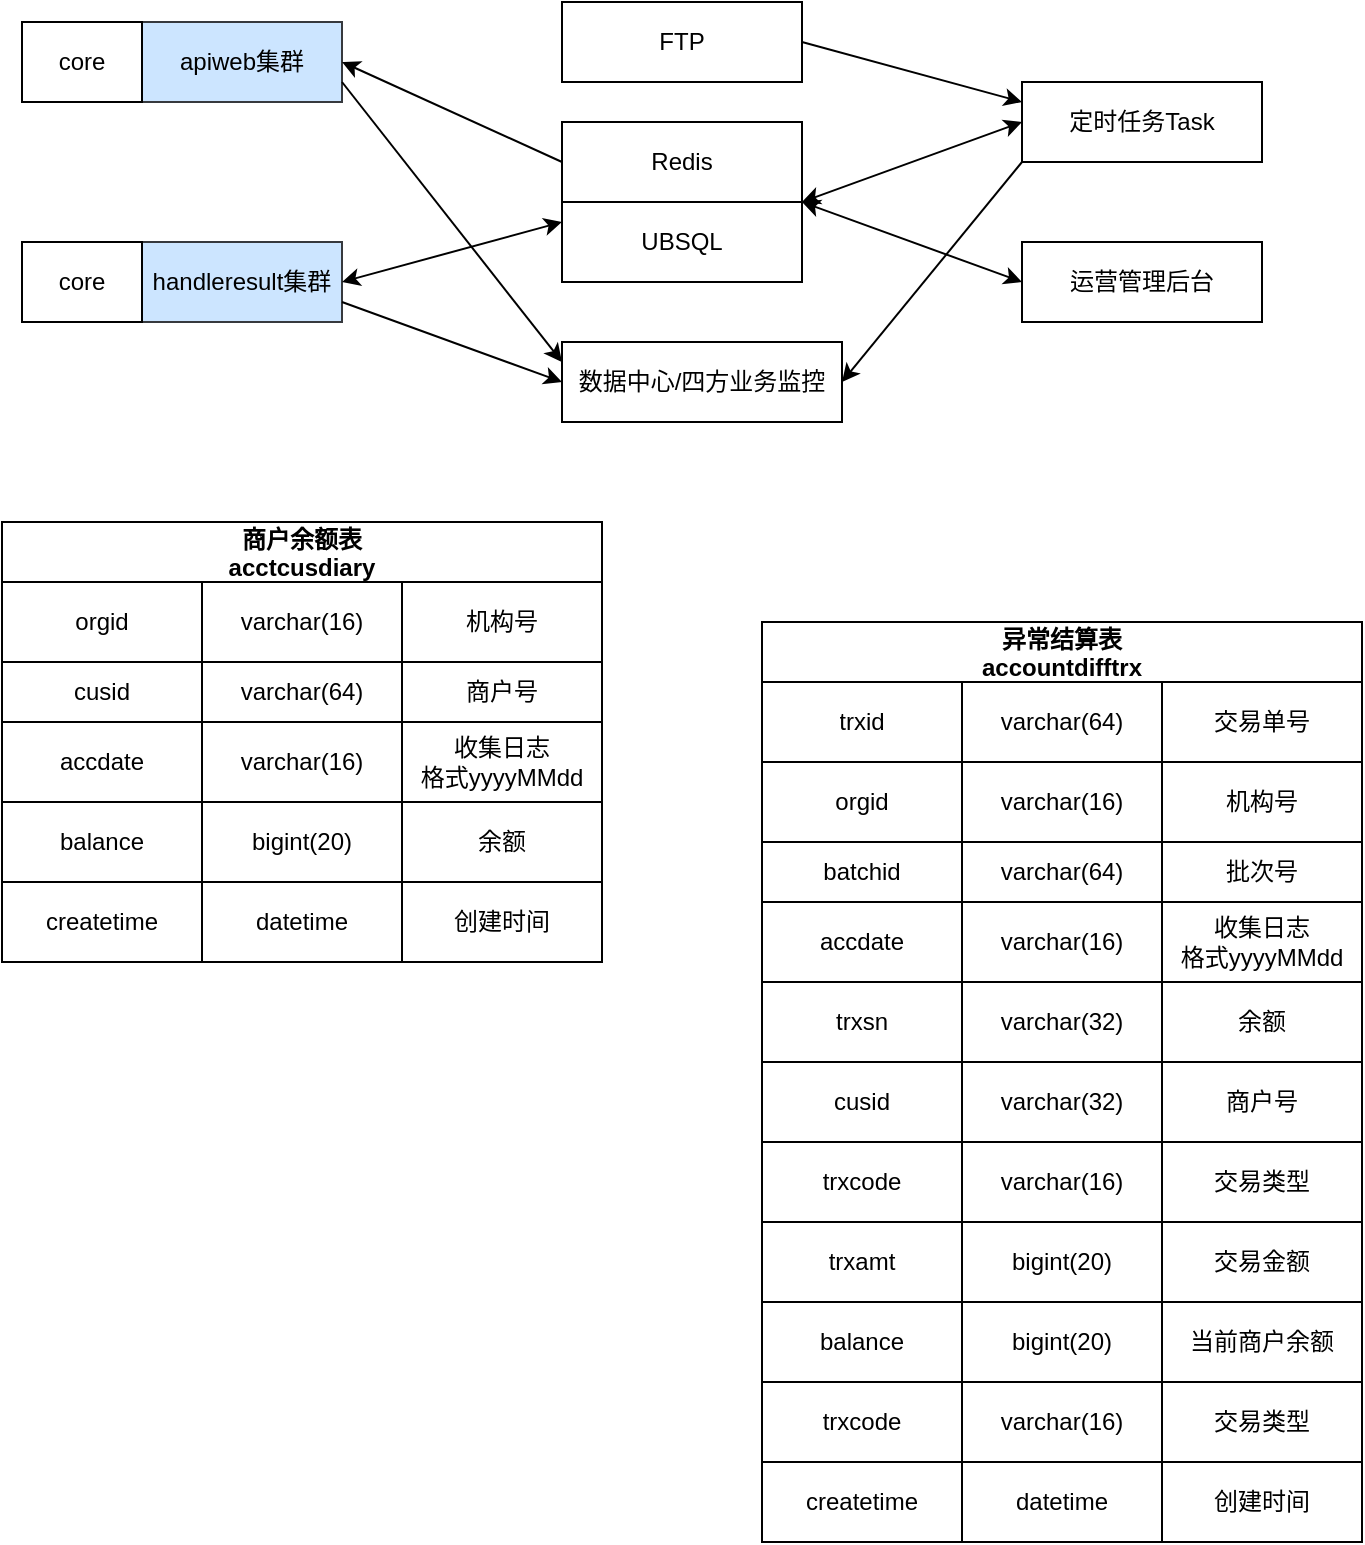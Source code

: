 <mxfile version="16.6.1" type="github">
  <diagram id="0sxe4gGRPeDVwjR-xK8e" name="Page-1">
    <mxGraphModel dx="1083" dy="582" grid="1" gridSize="10" guides="1" tooltips="1" connect="1" arrows="1" fold="1" page="1" pageScale="1" pageWidth="827" pageHeight="1169" math="0" shadow="0">
      <root>
        <mxCell id="0" />
        <mxCell id="1" parent="0" />
        <mxCell id="Rrd7tDClEeY-F5DaIt27-2" value="apiweb集群" style="rounded=0;whiteSpace=wrap;html=1;strokeColor=#36393d;fillColor=#cce5ff;" vertex="1" parent="1">
          <mxGeometry x="140" y="40" width="100" height="40" as="geometry" />
        </mxCell>
        <mxCell id="Rrd7tDClEeY-F5DaIt27-7" value="Redis" style="rounded=0;whiteSpace=wrap;html=1;strokeColor=default;" vertex="1" parent="1">
          <mxGeometry x="350" y="90" width="120" height="40" as="geometry" />
        </mxCell>
        <mxCell id="Rrd7tDClEeY-F5DaIt27-8" value="UBSQL" style="rounded=0;whiteSpace=wrap;html=1;strokeColor=default;" vertex="1" parent="1">
          <mxGeometry x="350" y="130" width="120" height="40" as="geometry" />
        </mxCell>
        <mxCell id="Rrd7tDClEeY-F5DaIt27-9" value="core" style="rounded=0;whiteSpace=wrap;html=1;strokeColor=default;" vertex="1" parent="1">
          <mxGeometry x="80" y="40" width="60" height="40" as="geometry" />
        </mxCell>
        <mxCell id="Rrd7tDClEeY-F5DaIt27-10" value="运营管理后台" style="rounded=0;whiteSpace=wrap;html=1;strokeColor=default;" vertex="1" parent="1">
          <mxGeometry x="580" y="150" width="120" height="40" as="geometry" />
        </mxCell>
        <mxCell id="Rrd7tDClEeY-F5DaIt27-11" value="定时任务Task" style="rounded=0;whiteSpace=wrap;html=1;" vertex="1" parent="1">
          <mxGeometry x="580" y="70" width="120" height="40" as="geometry" />
        </mxCell>
        <mxCell id="Rrd7tDClEeY-F5DaIt27-22" value="handleresult集群" style="rounded=0;whiteSpace=wrap;html=1;strokeColor=#36393d;fillColor=#cce5ff;" vertex="1" parent="1">
          <mxGeometry x="140" y="150" width="100" height="40" as="geometry" />
        </mxCell>
        <mxCell id="Rrd7tDClEeY-F5DaIt27-23" value="core" style="rounded=0;whiteSpace=wrap;html=1;strokeColor=default;" vertex="1" parent="1">
          <mxGeometry x="80" y="150" width="60" height="40" as="geometry" />
        </mxCell>
        <mxCell id="Rrd7tDClEeY-F5DaIt27-26" value="" style="endArrow=classic;html=1;rounded=0;exitX=0;exitY=0.5;exitDx=0;exitDy=0;entryX=1;entryY=0.5;entryDx=0;entryDy=0;" edge="1" parent="1" source="Rrd7tDClEeY-F5DaIt27-7" target="Rrd7tDClEeY-F5DaIt27-2">
          <mxGeometry width="50" height="50" relative="1" as="geometry">
            <mxPoint x="260" y="110" as="sourcePoint" />
            <mxPoint x="310" y="60" as="targetPoint" />
          </mxGeometry>
        </mxCell>
        <mxCell id="Rrd7tDClEeY-F5DaIt27-28" value="" style="endArrow=classic;startArrow=classic;html=1;rounded=0;entryX=0;entryY=0.5;entryDx=0;entryDy=0;exitX=1;exitY=0;exitDx=0;exitDy=0;" edge="1" parent="1" source="Rrd7tDClEeY-F5DaIt27-8" target="Rrd7tDClEeY-F5DaIt27-11">
          <mxGeometry width="50" height="50" relative="1" as="geometry">
            <mxPoint x="480" y="130" as="sourcePoint" />
            <mxPoint x="530" y="80" as="targetPoint" />
          </mxGeometry>
        </mxCell>
        <mxCell id="Rrd7tDClEeY-F5DaIt27-29" value="" style="endArrow=classic;startArrow=classic;html=1;rounded=0;entryX=0;entryY=0.5;entryDx=0;entryDy=0;exitX=1;exitY=0;exitDx=0;exitDy=0;" edge="1" parent="1" source="Rrd7tDClEeY-F5DaIt27-8" target="Rrd7tDClEeY-F5DaIt27-10">
          <mxGeometry width="50" height="50" relative="1" as="geometry">
            <mxPoint x="480" y="180" as="sourcePoint" />
            <mxPoint x="530" y="130" as="targetPoint" />
          </mxGeometry>
        </mxCell>
        <mxCell id="Rrd7tDClEeY-F5DaIt27-30" value="" style="endArrow=classic;startArrow=classic;html=1;rounded=0;entryX=0;entryY=0.25;entryDx=0;entryDy=0;exitX=1;exitY=0.5;exitDx=0;exitDy=0;entryPerimeter=0;" edge="1" parent="1" source="Rrd7tDClEeY-F5DaIt27-22" target="Rrd7tDClEeY-F5DaIt27-8">
          <mxGeometry width="50" height="50" relative="1" as="geometry">
            <mxPoint x="270" y="200" as="sourcePoint" />
            <mxPoint x="320" y="150" as="targetPoint" />
          </mxGeometry>
        </mxCell>
        <mxCell id="Rrd7tDClEeY-F5DaIt27-34" value="数据中心/四方业务监控" style="rounded=0;whiteSpace=wrap;html=1;strokeColor=default;" vertex="1" parent="1">
          <mxGeometry x="350" y="200" width="140" height="40" as="geometry" />
        </mxCell>
        <mxCell id="Rrd7tDClEeY-F5DaIt27-38" value="" style="endArrow=classic;html=1;rounded=0;exitX=1;exitY=0.75;exitDx=0;exitDy=0;entryX=0;entryY=0.25;entryDx=0;entryDy=0;" edge="1" parent="1" source="Rrd7tDClEeY-F5DaIt27-2" target="Rrd7tDClEeY-F5DaIt27-34">
          <mxGeometry width="50" height="50" relative="1" as="geometry">
            <mxPoint x="320" y="250" as="sourcePoint" />
            <mxPoint x="370" y="200" as="targetPoint" />
          </mxGeometry>
        </mxCell>
        <mxCell id="Rrd7tDClEeY-F5DaIt27-39" value="" style="endArrow=classic;html=1;rounded=0;entryX=1;entryY=0.5;entryDx=0;entryDy=0;exitX=0;exitY=1;exitDx=0;exitDy=0;" edge="1" parent="1" source="Rrd7tDClEeY-F5DaIt27-11" target="Rrd7tDClEeY-F5DaIt27-34">
          <mxGeometry width="50" height="50" relative="1" as="geometry">
            <mxPoint x="690" y="160" as="sourcePoint" />
            <mxPoint x="740" y="110" as="targetPoint" />
          </mxGeometry>
        </mxCell>
        <mxCell id="Rrd7tDClEeY-F5DaIt27-40" style="edgeStyle=orthogonalEdgeStyle;rounded=0;orthogonalLoop=1;jettySize=auto;html=1;exitX=0.5;exitY=1;exitDx=0;exitDy=0;" edge="1" parent="1" source="Rrd7tDClEeY-F5DaIt27-7" target="Rrd7tDClEeY-F5DaIt27-7">
          <mxGeometry relative="1" as="geometry" />
        </mxCell>
        <mxCell id="Rrd7tDClEeY-F5DaIt27-41" value="FTP" style="rounded=0;whiteSpace=wrap;html=1;strokeColor=default;" vertex="1" parent="1">
          <mxGeometry x="350" y="30" width="120" height="40" as="geometry" />
        </mxCell>
        <mxCell id="Rrd7tDClEeY-F5DaIt27-42" value="" style="endArrow=classic;html=1;rounded=0;exitX=1;exitY=0.75;exitDx=0;exitDy=0;entryX=0;entryY=0.5;entryDx=0;entryDy=0;" edge="1" parent="1" source="Rrd7tDClEeY-F5DaIt27-22" target="Rrd7tDClEeY-F5DaIt27-34">
          <mxGeometry width="50" height="50" relative="1" as="geometry">
            <mxPoint x="250" y="250" as="sourcePoint" />
            <mxPoint x="300" y="200" as="targetPoint" />
          </mxGeometry>
        </mxCell>
        <mxCell id="Rrd7tDClEeY-F5DaIt27-43" value="" style="endArrow=classic;html=1;rounded=0;exitX=1;exitY=0.5;exitDx=0;exitDy=0;entryX=0;entryY=0.25;entryDx=0;entryDy=0;" edge="1" parent="1" source="Rrd7tDClEeY-F5DaIt27-41" target="Rrd7tDClEeY-F5DaIt27-11">
          <mxGeometry width="50" height="50" relative="1" as="geometry">
            <mxPoint x="520" y="90" as="sourcePoint" />
            <mxPoint x="570" y="40" as="targetPoint" />
          </mxGeometry>
        </mxCell>
        <mxCell id="Rrd7tDClEeY-F5DaIt27-74" value="商户余额表&#xa;acctcusdiary" style="shape=table;startSize=30;container=1;collapsible=0;childLayout=tableLayout;fontStyle=1;align=center;strokeColor=default;" vertex="1" parent="1">
          <mxGeometry x="70" y="290" width="300" height="140" as="geometry" />
        </mxCell>
        <mxCell id="Rrd7tDClEeY-F5DaIt27-75" value="" style="shape=tableRow;horizontal=0;startSize=0;swimlaneHead=0;swimlaneBody=0;top=0;left=0;bottom=0;right=0;collapsible=0;dropTarget=0;fillColor=none;points=[[0,0.5],[1,0.5]];portConstraint=eastwest;strokeColor=default;" vertex="1" parent="Rrd7tDClEeY-F5DaIt27-74">
          <mxGeometry y="30" width="300" height="40" as="geometry" />
        </mxCell>
        <mxCell id="Rrd7tDClEeY-F5DaIt27-76" value="orgid" style="shape=partialRectangle;html=1;whiteSpace=wrap;connectable=0;fillColor=none;top=0;left=0;bottom=0;right=0;overflow=hidden;strokeColor=default;" vertex="1" parent="Rrd7tDClEeY-F5DaIt27-75">
          <mxGeometry width="100" height="40" as="geometry">
            <mxRectangle width="100" height="40" as="alternateBounds" />
          </mxGeometry>
        </mxCell>
        <mxCell id="Rrd7tDClEeY-F5DaIt27-77" value="varchar(16)" style="shape=partialRectangle;html=1;whiteSpace=wrap;connectable=0;fillColor=none;top=0;left=0;bottom=0;right=0;overflow=hidden;strokeColor=default;" vertex="1" parent="Rrd7tDClEeY-F5DaIt27-75">
          <mxGeometry x="100" width="100" height="40" as="geometry">
            <mxRectangle width="100" height="40" as="alternateBounds" />
          </mxGeometry>
        </mxCell>
        <mxCell id="Rrd7tDClEeY-F5DaIt27-78" value="机构号" style="shape=partialRectangle;html=1;whiteSpace=wrap;connectable=0;fillColor=none;top=0;left=0;bottom=0;right=0;overflow=hidden;strokeColor=default;" vertex="1" parent="Rrd7tDClEeY-F5DaIt27-75">
          <mxGeometry x="200" width="100" height="40" as="geometry">
            <mxRectangle width="100" height="40" as="alternateBounds" />
          </mxGeometry>
        </mxCell>
        <mxCell id="Rrd7tDClEeY-F5DaIt27-79" value="" style="shape=tableRow;horizontal=0;startSize=0;swimlaneHead=0;swimlaneBody=0;top=0;left=0;bottom=0;right=0;collapsible=0;dropTarget=0;fillColor=none;points=[[0,0.5],[1,0.5]];portConstraint=eastwest;strokeColor=default;" vertex="1" parent="Rrd7tDClEeY-F5DaIt27-74">
          <mxGeometry y="70" width="300" height="30" as="geometry" />
        </mxCell>
        <mxCell id="Rrd7tDClEeY-F5DaIt27-80" value="cusid" style="shape=partialRectangle;html=1;whiteSpace=wrap;connectable=0;fillColor=none;top=0;left=0;bottom=0;right=0;overflow=hidden;strokeColor=default;" vertex="1" parent="Rrd7tDClEeY-F5DaIt27-79">
          <mxGeometry width="100" height="30" as="geometry">
            <mxRectangle width="100" height="30" as="alternateBounds" />
          </mxGeometry>
        </mxCell>
        <mxCell id="Rrd7tDClEeY-F5DaIt27-81" value="varchar(64)" style="shape=partialRectangle;html=1;whiteSpace=wrap;connectable=0;fillColor=none;top=0;left=0;bottom=0;right=0;overflow=hidden;strokeColor=default;" vertex="1" parent="Rrd7tDClEeY-F5DaIt27-79">
          <mxGeometry x="100" width="100" height="30" as="geometry">
            <mxRectangle width="100" height="30" as="alternateBounds" />
          </mxGeometry>
        </mxCell>
        <mxCell id="Rrd7tDClEeY-F5DaIt27-82" value="商户号" style="shape=partialRectangle;html=1;whiteSpace=wrap;connectable=0;fillColor=none;top=0;left=0;bottom=0;right=0;overflow=hidden;strokeColor=default;" vertex="1" parent="Rrd7tDClEeY-F5DaIt27-79">
          <mxGeometry x="200" width="100" height="30" as="geometry">
            <mxRectangle width="100" height="30" as="alternateBounds" />
          </mxGeometry>
        </mxCell>
        <mxCell id="Rrd7tDClEeY-F5DaIt27-83" value="" style="shape=tableRow;horizontal=0;startSize=0;swimlaneHead=0;swimlaneBody=0;top=0;left=0;bottom=0;right=0;collapsible=0;dropTarget=0;fillColor=none;points=[[0,0.5],[1,0.5]];portConstraint=eastwest;strokeColor=default;" vertex="1" parent="Rrd7tDClEeY-F5DaIt27-74">
          <mxGeometry y="100" width="300" height="40" as="geometry" />
        </mxCell>
        <mxCell id="Rrd7tDClEeY-F5DaIt27-84" value="accdate" style="shape=partialRectangle;html=1;whiteSpace=wrap;connectable=0;fillColor=none;top=0;left=0;bottom=0;right=0;overflow=hidden;strokeColor=default;" vertex="1" parent="Rrd7tDClEeY-F5DaIt27-83">
          <mxGeometry width="100" height="40" as="geometry">
            <mxRectangle width="100" height="40" as="alternateBounds" />
          </mxGeometry>
        </mxCell>
        <mxCell id="Rrd7tDClEeY-F5DaIt27-85" value="varchar(16)" style="shape=partialRectangle;html=1;whiteSpace=wrap;connectable=0;fillColor=none;top=0;left=0;bottom=0;right=0;overflow=hidden;strokeColor=default;" vertex="1" parent="Rrd7tDClEeY-F5DaIt27-83">
          <mxGeometry x="100" width="100" height="40" as="geometry">
            <mxRectangle width="100" height="40" as="alternateBounds" />
          </mxGeometry>
        </mxCell>
        <mxCell id="Rrd7tDClEeY-F5DaIt27-86" value="收集日志&lt;br&gt;格式yyyyMMdd" style="shape=partialRectangle;html=1;whiteSpace=wrap;connectable=0;fillColor=none;top=0;left=0;bottom=0;right=0;overflow=hidden;strokeColor=default;" vertex="1" parent="Rrd7tDClEeY-F5DaIt27-83">
          <mxGeometry x="200" width="100" height="40" as="geometry">
            <mxRectangle width="100" height="40" as="alternateBounds" />
          </mxGeometry>
        </mxCell>
        <mxCell id="Rrd7tDClEeY-F5DaIt27-91" value="" style="shape=table;html=1;whiteSpace=wrap;startSize=0;container=1;collapsible=0;childLayout=tableLayout;strokeColor=default;" vertex="1" parent="1">
          <mxGeometry x="70" y="430" width="300" height="80" as="geometry" />
        </mxCell>
        <mxCell id="Rrd7tDClEeY-F5DaIt27-92" value="" style="shape=tableRow;horizontal=0;startSize=0;swimlaneHead=0;swimlaneBody=0;top=0;left=0;bottom=0;right=0;collapsible=0;dropTarget=0;fillColor=none;points=[[0,0.5],[1,0.5]];portConstraint=eastwest;strokeColor=default;" vertex="1" parent="Rrd7tDClEeY-F5DaIt27-91">
          <mxGeometry width="300" height="40" as="geometry" />
        </mxCell>
        <mxCell id="Rrd7tDClEeY-F5DaIt27-93" value="balance" style="shape=partialRectangle;html=1;whiteSpace=wrap;connectable=0;fillColor=none;top=0;left=0;bottom=0;right=0;overflow=hidden;strokeColor=default;" vertex="1" parent="Rrd7tDClEeY-F5DaIt27-92">
          <mxGeometry width="100" height="40" as="geometry">
            <mxRectangle width="100" height="40" as="alternateBounds" />
          </mxGeometry>
        </mxCell>
        <mxCell id="Rrd7tDClEeY-F5DaIt27-94" value="bigint(20)" style="shape=partialRectangle;html=1;whiteSpace=wrap;connectable=0;fillColor=none;top=0;left=0;bottom=0;right=0;overflow=hidden;strokeColor=default;" vertex="1" parent="Rrd7tDClEeY-F5DaIt27-92">
          <mxGeometry x="100" width="100" height="40" as="geometry">
            <mxRectangle width="100" height="40" as="alternateBounds" />
          </mxGeometry>
        </mxCell>
        <mxCell id="Rrd7tDClEeY-F5DaIt27-95" value="余额" style="shape=partialRectangle;html=1;whiteSpace=wrap;connectable=0;fillColor=none;top=0;left=0;bottom=0;right=0;overflow=hidden;strokeColor=default;" vertex="1" parent="Rrd7tDClEeY-F5DaIt27-92">
          <mxGeometry x="200" width="100" height="40" as="geometry">
            <mxRectangle width="100" height="40" as="alternateBounds" />
          </mxGeometry>
        </mxCell>
        <mxCell id="Rrd7tDClEeY-F5DaIt27-96" value="" style="shape=tableRow;horizontal=0;startSize=0;swimlaneHead=0;swimlaneBody=0;top=0;left=0;bottom=0;right=0;collapsible=0;dropTarget=0;fillColor=none;points=[[0,0.5],[1,0.5]];portConstraint=eastwest;strokeColor=default;" vertex="1" parent="Rrd7tDClEeY-F5DaIt27-91">
          <mxGeometry y="40" width="300" height="40" as="geometry" />
        </mxCell>
        <mxCell id="Rrd7tDClEeY-F5DaIt27-97" value="createtime" style="shape=partialRectangle;html=1;whiteSpace=wrap;connectable=0;fillColor=none;top=0;left=0;bottom=0;right=0;overflow=hidden;strokeColor=default;" vertex="1" parent="Rrd7tDClEeY-F5DaIt27-96">
          <mxGeometry width="100" height="40" as="geometry">
            <mxRectangle width="100" height="40" as="alternateBounds" />
          </mxGeometry>
        </mxCell>
        <mxCell id="Rrd7tDClEeY-F5DaIt27-98" value="datetime" style="shape=partialRectangle;html=1;whiteSpace=wrap;connectable=0;fillColor=none;top=0;left=0;bottom=0;right=0;overflow=hidden;strokeColor=default;" vertex="1" parent="Rrd7tDClEeY-F5DaIt27-96">
          <mxGeometry x="100" width="100" height="40" as="geometry">
            <mxRectangle width="100" height="40" as="alternateBounds" />
          </mxGeometry>
        </mxCell>
        <mxCell id="Rrd7tDClEeY-F5DaIt27-99" value="创建时间" style="shape=partialRectangle;html=1;whiteSpace=wrap;connectable=0;fillColor=none;top=0;left=0;bottom=0;right=0;overflow=hidden;strokeColor=default;" vertex="1" parent="Rrd7tDClEeY-F5DaIt27-96">
          <mxGeometry x="200" width="100" height="40" as="geometry">
            <mxRectangle width="100" height="40" as="alternateBounds" />
          </mxGeometry>
        </mxCell>
        <mxCell id="Rrd7tDClEeY-F5DaIt27-104" value="异常结算表&#xa;accountdifftrx" style="shape=table;startSize=30;container=1;collapsible=0;childLayout=tableLayout;fontStyle=1;align=center;strokeColor=default;" vertex="1" parent="1">
          <mxGeometry x="450" y="340" width="300" height="180" as="geometry" />
        </mxCell>
        <mxCell id="Rrd7tDClEeY-F5DaIt27-105" value="" style="shape=tableRow;horizontal=0;startSize=0;swimlaneHead=0;swimlaneBody=0;top=0;left=0;bottom=0;right=0;collapsible=0;dropTarget=0;fillColor=none;points=[[0,0.5],[1,0.5]];portConstraint=eastwest;strokeColor=default;" vertex="1" parent="Rrd7tDClEeY-F5DaIt27-104">
          <mxGeometry y="30" width="300" height="40" as="geometry" />
        </mxCell>
        <mxCell id="Rrd7tDClEeY-F5DaIt27-106" value="trxid" style="shape=partialRectangle;html=1;whiteSpace=wrap;connectable=0;fillColor=none;top=0;left=0;bottom=0;right=0;overflow=hidden;strokeColor=default;" vertex="1" parent="Rrd7tDClEeY-F5DaIt27-105">
          <mxGeometry width="100" height="40" as="geometry">
            <mxRectangle width="100" height="40" as="alternateBounds" />
          </mxGeometry>
        </mxCell>
        <mxCell id="Rrd7tDClEeY-F5DaIt27-107" value="varchar(64)" style="shape=partialRectangle;html=1;whiteSpace=wrap;connectable=0;fillColor=none;top=0;left=0;bottom=0;right=0;overflow=hidden;strokeColor=default;" vertex="1" parent="Rrd7tDClEeY-F5DaIt27-105">
          <mxGeometry x="100" width="100" height="40" as="geometry">
            <mxRectangle width="100" height="40" as="alternateBounds" />
          </mxGeometry>
        </mxCell>
        <mxCell id="Rrd7tDClEeY-F5DaIt27-108" value="交易单号" style="shape=partialRectangle;html=1;whiteSpace=wrap;connectable=0;fillColor=none;top=0;left=0;bottom=0;right=0;overflow=hidden;strokeColor=default;" vertex="1" parent="Rrd7tDClEeY-F5DaIt27-105">
          <mxGeometry x="200" width="100" height="40" as="geometry">
            <mxRectangle width="100" height="40" as="alternateBounds" />
          </mxGeometry>
        </mxCell>
        <mxCell id="Rrd7tDClEeY-F5DaIt27-126" value="" style="shape=tableRow;horizontal=0;startSize=0;swimlaneHead=0;swimlaneBody=0;top=0;left=0;bottom=0;right=0;collapsible=0;dropTarget=0;fillColor=none;points=[[0,0.5],[1,0.5]];portConstraint=eastwest;strokeColor=default;" vertex="1" parent="Rrd7tDClEeY-F5DaIt27-104">
          <mxGeometry y="70" width="300" height="40" as="geometry" />
        </mxCell>
        <mxCell id="Rrd7tDClEeY-F5DaIt27-127" value="orgid" style="shape=partialRectangle;html=1;whiteSpace=wrap;connectable=0;fillColor=none;top=0;left=0;bottom=0;right=0;overflow=hidden;strokeColor=default;" vertex="1" parent="Rrd7tDClEeY-F5DaIt27-126">
          <mxGeometry width="100" height="40" as="geometry">
            <mxRectangle width="100" height="40" as="alternateBounds" />
          </mxGeometry>
        </mxCell>
        <mxCell id="Rrd7tDClEeY-F5DaIt27-128" value="varchar(16)" style="shape=partialRectangle;html=1;whiteSpace=wrap;connectable=0;fillColor=none;top=0;left=0;bottom=0;right=0;overflow=hidden;strokeColor=default;" vertex="1" parent="Rrd7tDClEeY-F5DaIt27-126">
          <mxGeometry x="100" width="100" height="40" as="geometry">
            <mxRectangle width="100" height="40" as="alternateBounds" />
          </mxGeometry>
        </mxCell>
        <mxCell id="Rrd7tDClEeY-F5DaIt27-129" value="机构号" style="shape=partialRectangle;html=1;whiteSpace=wrap;connectable=0;fillColor=none;top=0;left=0;bottom=0;right=0;overflow=hidden;strokeColor=default;" vertex="1" parent="Rrd7tDClEeY-F5DaIt27-126">
          <mxGeometry x="200" width="100" height="40" as="geometry">
            <mxRectangle width="100" height="40" as="alternateBounds" />
          </mxGeometry>
        </mxCell>
        <mxCell id="Rrd7tDClEeY-F5DaIt27-109" value="" style="shape=tableRow;horizontal=0;startSize=0;swimlaneHead=0;swimlaneBody=0;top=0;left=0;bottom=0;right=0;collapsible=0;dropTarget=0;fillColor=none;points=[[0,0.5],[1,0.5]];portConstraint=eastwest;strokeColor=default;" vertex="1" parent="Rrd7tDClEeY-F5DaIt27-104">
          <mxGeometry y="110" width="300" height="30" as="geometry" />
        </mxCell>
        <mxCell id="Rrd7tDClEeY-F5DaIt27-110" value="batchid" style="shape=partialRectangle;html=1;whiteSpace=wrap;connectable=0;fillColor=none;top=0;left=0;bottom=0;right=0;overflow=hidden;strokeColor=default;" vertex="1" parent="Rrd7tDClEeY-F5DaIt27-109">
          <mxGeometry width="100" height="30" as="geometry">
            <mxRectangle width="100" height="30" as="alternateBounds" />
          </mxGeometry>
        </mxCell>
        <mxCell id="Rrd7tDClEeY-F5DaIt27-111" value="varchar(64)" style="shape=partialRectangle;html=1;whiteSpace=wrap;connectable=0;fillColor=none;top=0;left=0;bottom=0;right=0;overflow=hidden;strokeColor=default;" vertex="1" parent="Rrd7tDClEeY-F5DaIt27-109">
          <mxGeometry x="100" width="100" height="30" as="geometry">
            <mxRectangle width="100" height="30" as="alternateBounds" />
          </mxGeometry>
        </mxCell>
        <mxCell id="Rrd7tDClEeY-F5DaIt27-112" value="批次号" style="shape=partialRectangle;html=1;whiteSpace=wrap;connectable=0;fillColor=none;top=0;left=0;bottom=0;right=0;overflow=hidden;strokeColor=default;" vertex="1" parent="Rrd7tDClEeY-F5DaIt27-109">
          <mxGeometry x="200" width="100" height="30" as="geometry">
            <mxRectangle width="100" height="30" as="alternateBounds" />
          </mxGeometry>
        </mxCell>
        <mxCell id="Rrd7tDClEeY-F5DaIt27-113" value="" style="shape=tableRow;horizontal=0;startSize=0;swimlaneHead=0;swimlaneBody=0;top=0;left=0;bottom=0;right=0;collapsible=0;dropTarget=0;fillColor=none;points=[[0,0.5],[1,0.5]];portConstraint=eastwest;strokeColor=default;" vertex="1" parent="Rrd7tDClEeY-F5DaIt27-104">
          <mxGeometry y="140" width="300" height="40" as="geometry" />
        </mxCell>
        <mxCell id="Rrd7tDClEeY-F5DaIt27-114" value="accdate" style="shape=partialRectangle;html=1;whiteSpace=wrap;connectable=0;fillColor=none;top=0;left=0;bottom=0;right=0;overflow=hidden;strokeColor=default;" vertex="1" parent="Rrd7tDClEeY-F5DaIt27-113">
          <mxGeometry width="100" height="40" as="geometry">
            <mxRectangle width="100" height="40" as="alternateBounds" />
          </mxGeometry>
        </mxCell>
        <mxCell id="Rrd7tDClEeY-F5DaIt27-115" value="varchar(16)" style="shape=partialRectangle;html=1;whiteSpace=wrap;connectable=0;fillColor=none;top=0;left=0;bottom=0;right=0;overflow=hidden;strokeColor=default;" vertex="1" parent="Rrd7tDClEeY-F5DaIt27-113">
          <mxGeometry x="100" width="100" height="40" as="geometry">
            <mxRectangle width="100" height="40" as="alternateBounds" />
          </mxGeometry>
        </mxCell>
        <mxCell id="Rrd7tDClEeY-F5DaIt27-116" value="收集日志&lt;br&gt;格式yyyyMMdd" style="shape=partialRectangle;html=1;whiteSpace=wrap;connectable=0;fillColor=none;top=0;left=0;bottom=0;right=0;overflow=hidden;strokeColor=default;" vertex="1" parent="Rrd7tDClEeY-F5DaIt27-113">
          <mxGeometry x="200" width="100" height="40" as="geometry">
            <mxRectangle width="100" height="40" as="alternateBounds" />
          </mxGeometry>
        </mxCell>
        <mxCell id="Rrd7tDClEeY-F5DaIt27-117" value="" style="shape=table;html=1;whiteSpace=wrap;startSize=0;container=1;collapsible=0;childLayout=tableLayout;strokeColor=default;" vertex="1" parent="1">
          <mxGeometry x="450" y="520" width="300" height="280" as="geometry" />
        </mxCell>
        <mxCell id="Rrd7tDClEeY-F5DaIt27-118" value="" style="shape=tableRow;horizontal=0;startSize=0;swimlaneHead=0;swimlaneBody=0;top=0;left=0;bottom=0;right=0;collapsible=0;dropTarget=0;fillColor=none;points=[[0,0.5],[1,0.5]];portConstraint=eastwest;strokeColor=default;" vertex="1" parent="Rrd7tDClEeY-F5DaIt27-117">
          <mxGeometry width="300" height="40" as="geometry" />
        </mxCell>
        <mxCell id="Rrd7tDClEeY-F5DaIt27-119" value="trxsn" style="shape=partialRectangle;html=1;whiteSpace=wrap;connectable=0;fillColor=none;top=0;left=0;bottom=0;right=0;overflow=hidden;strokeColor=default;" vertex="1" parent="Rrd7tDClEeY-F5DaIt27-118">
          <mxGeometry width="100" height="40" as="geometry">
            <mxRectangle width="100" height="40" as="alternateBounds" />
          </mxGeometry>
        </mxCell>
        <mxCell id="Rrd7tDClEeY-F5DaIt27-120" value="varchar(32)" style="shape=partialRectangle;html=1;whiteSpace=wrap;connectable=0;fillColor=none;top=0;left=0;bottom=0;right=0;overflow=hidden;strokeColor=default;" vertex="1" parent="Rrd7tDClEeY-F5DaIt27-118">
          <mxGeometry x="100" width="100" height="40" as="geometry">
            <mxRectangle width="100" height="40" as="alternateBounds" />
          </mxGeometry>
        </mxCell>
        <mxCell id="Rrd7tDClEeY-F5DaIt27-121" value="余额" style="shape=partialRectangle;html=1;whiteSpace=wrap;connectable=0;fillColor=none;top=0;left=0;bottom=0;right=0;overflow=hidden;strokeColor=default;" vertex="1" parent="Rrd7tDClEeY-F5DaIt27-118">
          <mxGeometry x="200" width="100" height="40" as="geometry">
            <mxRectangle width="100" height="40" as="alternateBounds" />
          </mxGeometry>
        </mxCell>
        <mxCell id="Rrd7tDClEeY-F5DaIt27-130" value="" style="shape=tableRow;horizontal=0;startSize=0;swimlaneHead=0;swimlaneBody=0;top=0;left=0;bottom=0;right=0;collapsible=0;dropTarget=0;fillColor=none;points=[[0,0.5],[1,0.5]];portConstraint=eastwest;strokeColor=default;" vertex="1" parent="Rrd7tDClEeY-F5DaIt27-117">
          <mxGeometry y="40" width="300" height="40" as="geometry" />
        </mxCell>
        <mxCell id="Rrd7tDClEeY-F5DaIt27-131" value="cusid" style="shape=partialRectangle;html=1;whiteSpace=wrap;connectable=0;fillColor=none;top=0;left=0;bottom=0;right=0;overflow=hidden;strokeColor=default;" vertex="1" parent="Rrd7tDClEeY-F5DaIt27-130">
          <mxGeometry width="100" height="40" as="geometry">
            <mxRectangle width="100" height="40" as="alternateBounds" />
          </mxGeometry>
        </mxCell>
        <mxCell id="Rrd7tDClEeY-F5DaIt27-132" value="varchar(32)" style="shape=partialRectangle;html=1;whiteSpace=wrap;connectable=0;fillColor=none;top=0;left=0;bottom=0;right=0;overflow=hidden;strokeColor=default;" vertex="1" parent="Rrd7tDClEeY-F5DaIt27-130">
          <mxGeometry x="100" width="100" height="40" as="geometry">
            <mxRectangle width="100" height="40" as="alternateBounds" />
          </mxGeometry>
        </mxCell>
        <mxCell id="Rrd7tDClEeY-F5DaIt27-133" value="商户号" style="shape=partialRectangle;html=1;whiteSpace=wrap;connectable=0;fillColor=none;top=0;left=0;bottom=0;right=0;overflow=hidden;strokeColor=default;" vertex="1" parent="Rrd7tDClEeY-F5DaIt27-130">
          <mxGeometry x="200" width="100" height="40" as="geometry">
            <mxRectangle width="100" height="40" as="alternateBounds" />
          </mxGeometry>
        </mxCell>
        <mxCell id="Rrd7tDClEeY-F5DaIt27-145" value="" style="shape=tableRow;horizontal=0;startSize=0;swimlaneHead=0;swimlaneBody=0;top=0;left=0;bottom=0;right=0;collapsible=0;dropTarget=0;fillColor=none;points=[[0,0.5],[1,0.5]];portConstraint=eastwest;strokeColor=default;" vertex="1" parent="Rrd7tDClEeY-F5DaIt27-117">
          <mxGeometry y="80" width="300" height="40" as="geometry" />
        </mxCell>
        <mxCell id="Rrd7tDClEeY-F5DaIt27-146" value="trxcode" style="shape=partialRectangle;html=1;whiteSpace=wrap;connectable=0;fillColor=none;top=0;left=0;bottom=0;right=0;overflow=hidden;strokeColor=default;" vertex="1" parent="Rrd7tDClEeY-F5DaIt27-145">
          <mxGeometry width="100" height="40" as="geometry">
            <mxRectangle width="100" height="40" as="alternateBounds" />
          </mxGeometry>
        </mxCell>
        <mxCell id="Rrd7tDClEeY-F5DaIt27-147" value="varchar(16)" style="shape=partialRectangle;html=1;whiteSpace=wrap;connectable=0;fillColor=none;top=0;left=0;bottom=0;right=0;overflow=hidden;strokeColor=default;" vertex="1" parent="Rrd7tDClEeY-F5DaIt27-145">
          <mxGeometry x="100" width="100" height="40" as="geometry">
            <mxRectangle width="100" height="40" as="alternateBounds" />
          </mxGeometry>
        </mxCell>
        <mxCell id="Rrd7tDClEeY-F5DaIt27-148" value="交易类型" style="shape=partialRectangle;html=1;whiteSpace=wrap;connectable=0;fillColor=none;top=0;left=0;bottom=0;right=0;overflow=hidden;strokeColor=default;" vertex="1" parent="Rrd7tDClEeY-F5DaIt27-145">
          <mxGeometry x="200" width="100" height="40" as="geometry">
            <mxRectangle width="100" height="40" as="alternateBounds" />
          </mxGeometry>
        </mxCell>
        <mxCell id="Rrd7tDClEeY-F5DaIt27-138" value="" style="shape=tableRow;horizontal=0;startSize=0;swimlaneHead=0;swimlaneBody=0;top=0;left=0;bottom=0;right=0;collapsible=0;dropTarget=0;fillColor=none;points=[[0,0.5],[1,0.5]];portConstraint=eastwest;strokeColor=default;" vertex="1" parent="Rrd7tDClEeY-F5DaIt27-117">
          <mxGeometry y="120" width="300" height="40" as="geometry" />
        </mxCell>
        <mxCell id="Rrd7tDClEeY-F5DaIt27-139" value="trxamt" style="shape=partialRectangle;html=1;whiteSpace=wrap;connectable=0;fillColor=none;top=0;left=0;bottom=0;right=0;overflow=hidden;strokeColor=default;" vertex="1" parent="Rrd7tDClEeY-F5DaIt27-138">
          <mxGeometry width="100" height="40" as="geometry">
            <mxRectangle width="100" height="40" as="alternateBounds" />
          </mxGeometry>
        </mxCell>
        <mxCell id="Rrd7tDClEeY-F5DaIt27-140" value="bigint(20)" style="shape=partialRectangle;html=1;whiteSpace=wrap;connectable=0;fillColor=none;top=0;left=0;bottom=0;right=0;overflow=hidden;strokeColor=default;" vertex="1" parent="Rrd7tDClEeY-F5DaIt27-138">
          <mxGeometry x="100" width="100" height="40" as="geometry">
            <mxRectangle width="100" height="40" as="alternateBounds" />
          </mxGeometry>
        </mxCell>
        <mxCell id="Rrd7tDClEeY-F5DaIt27-141" value="交易金额" style="shape=partialRectangle;html=1;whiteSpace=wrap;connectable=0;fillColor=none;top=0;left=0;bottom=0;right=0;overflow=hidden;strokeColor=default;" vertex="1" parent="Rrd7tDClEeY-F5DaIt27-138">
          <mxGeometry x="200" width="100" height="40" as="geometry">
            <mxRectangle width="100" height="40" as="alternateBounds" />
          </mxGeometry>
        </mxCell>
        <mxCell id="Rrd7tDClEeY-F5DaIt27-149" value="" style="shape=tableRow;horizontal=0;startSize=0;swimlaneHead=0;swimlaneBody=0;top=0;left=0;bottom=0;right=0;collapsible=0;dropTarget=0;fillColor=none;points=[[0,0.5],[1,0.5]];portConstraint=eastwest;strokeColor=default;" vertex="1" parent="Rrd7tDClEeY-F5DaIt27-117">
          <mxGeometry y="160" width="300" height="40" as="geometry" />
        </mxCell>
        <mxCell id="Rrd7tDClEeY-F5DaIt27-150" value="balance" style="shape=partialRectangle;html=1;whiteSpace=wrap;connectable=0;fillColor=none;top=0;left=0;bottom=0;right=0;overflow=hidden;strokeColor=default;" vertex="1" parent="Rrd7tDClEeY-F5DaIt27-149">
          <mxGeometry width="100" height="40" as="geometry">
            <mxRectangle width="100" height="40" as="alternateBounds" />
          </mxGeometry>
        </mxCell>
        <mxCell id="Rrd7tDClEeY-F5DaIt27-151" value="bigint(20)" style="shape=partialRectangle;html=1;whiteSpace=wrap;connectable=0;fillColor=none;top=0;left=0;bottom=0;right=0;overflow=hidden;strokeColor=default;" vertex="1" parent="Rrd7tDClEeY-F5DaIt27-149">
          <mxGeometry x="100" width="100" height="40" as="geometry">
            <mxRectangle width="100" height="40" as="alternateBounds" />
          </mxGeometry>
        </mxCell>
        <mxCell id="Rrd7tDClEeY-F5DaIt27-152" value="当前商户余额" style="shape=partialRectangle;html=1;whiteSpace=wrap;connectable=0;fillColor=none;top=0;left=0;bottom=0;right=0;overflow=hidden;strokeColor=default;" vertex="1" parent="Rrd7tDClEeY-F5DaIt27-149">
          <mxGeometry x="200" width="100" height="40" as="geometry">
            <mxRectangle width="100" height="40" as="alternateBounds" />
          </mxGeometry>
        </mxCell>
        <mxCell id="Rrd7tDClEeY-F5DaIt27-134" value="" style="shape=tableRow;horizontal=0;startSize=0;swimlaneHead=0;swimlaneBody=0;top=0;left=0;bottom=0;right=0;collapsible=0;dropTarget=0;fillColor=none;points=[[0,0.5],[1,0.5]];portConstraint=eastwest;strokeColor=default;" vertex="1" parent="Rrd7tDClEeY-F5DaIt27-117">
          <mxGeometry y="200" width="300" height="40" as="geometry" />
        </mxCell>
        <mxCell id="Rrd7tDClEeY-F5DaIt27-135" value="trxcode" style="shape=partialRectangle;html=1;whiteSpace=wrap;connectable=0;fillColor=none;top=0;left=0;bottom=0;right=0;overflow=hidden;strokeColor=default;" vertex="1" parent="Rrd7tDClEeY-F5DaIt27-134">
          <mxGeometry width="100" height="40" as="geometry">
            <mxRectangle width="100" height="40" as="alternateBounds" />
          </mxGeometry>
        </mxCell>
        <mxCell id="Rrd7tDClEeY-F5DaIt27-136" value="varchar(16)" style="shape=partialRectangle;html=1;whiteSpace=wrap;connectable=0;fillColor=none;top=0;left=0;bottom=0;right=0;overflow=hidden;strokeColor=default;" vertex="1" parent="Rrd7tDClEeY-F5DaIt27-134">
          <mxGeometry x="100" width="100" height="40" as="geometry">
            <mxRectangle width="100" height="40" as="alternateBounds" />
          </mxGeometry>
        </mxCell>
        <mxCell id="Rrd7tDClEeY-F5DaIt27-137" value="交易类型" style="shape=partialRectangle;html=1;whiteSpace=wrap;connectable=0;fillColor=none;top=0;left=0;bottom=0;right=0;overflow=hidden;strokeColor=default;" vertex="1" parent="Rrd7tDClEeY-F5DaIt27-134">
          <mxGeometry x="200" width="100" height="40" as="geometry">
            <mxRectangle width="100" height="40" as="alternateBounds" />
          </mxGeometry>
        </mxCell>
        <mxCell id="Rrd7tDClEeY-F5DaIt27-122" value="" style="shape=tableRow;horizontal=0;startSize=0;swimlaneHead=0;swimlaneBody=0;top=0;left=0;bottom=0;right=0;collapsible=0;dropTarget=0;fillColor=none;points=[[0,0.5],[1,0.5]];portConstraint=eastwest;strokeColor=default;" vertex="1" parent="Rrd7tDClEeY-F5DaIt27-117">
          <mxGeometry y="240" width="300" height="40" as="geometry" />
        </mxCell>
        <mxCell id="Rrd7tDClEeY-F5DaIt27-123" value="createtime" style="shape=partialRectangle;html=1;whiteSpace=wrap;connectable=0;fillColor=none;top=0;left=0;bottom=0;right=0;overflow=hidden;strokeColor=default;" vertex="1" parent="Rrd7tDClEeY-F5DaIt27-122">
          <mxGeometry width="100" height="40" as="geometry">
            <mxRectangle width="100" height="40" as="alternateBounds" />
          </mxGeometry>
        </mxCell>
        <mxCell id="Rrd7tDClEeY-F5DaIt27-124" value="datetime" style="shape=partialRectangle;html=1;whiteSpace=wrap;connectable=0;fillColor=none;top=0;left=0;bottom=0;right=0;overflow=hidden;strokeColor=default;" vertex="1" parent="Rrd7tDClEeY-F5DaIt27-122">
          <mxGeometry x="100" width="100" height="40" as="geometry">
            <mxRectangle width="100" height="40" as="alternateBounds" />
          </mxGeometry>
        </mxCell>
        <mxCell id="Rrd7tDClEeY-F5DaIt27-125" value="创建时间" style="shape=partialRectangle;html=1;whiteSpace=wrap;connectable=0;fillColor=none;top=0;left=0;bottom=0;right=0;overflow=hidden;strokeColor=default;" vertex="1" parent="Rrd7tDClEeY-F5DaIt27-122">
          <mxGeometry x="200" width="100" height="40" as="geometry">
            <mxRectangle width="100" height="40" as="alternateBounds" />
          </mxGeometry>
        </mxCell>
      </root>
    </mxGraphModel>
  </diagram>
</mxfile>
